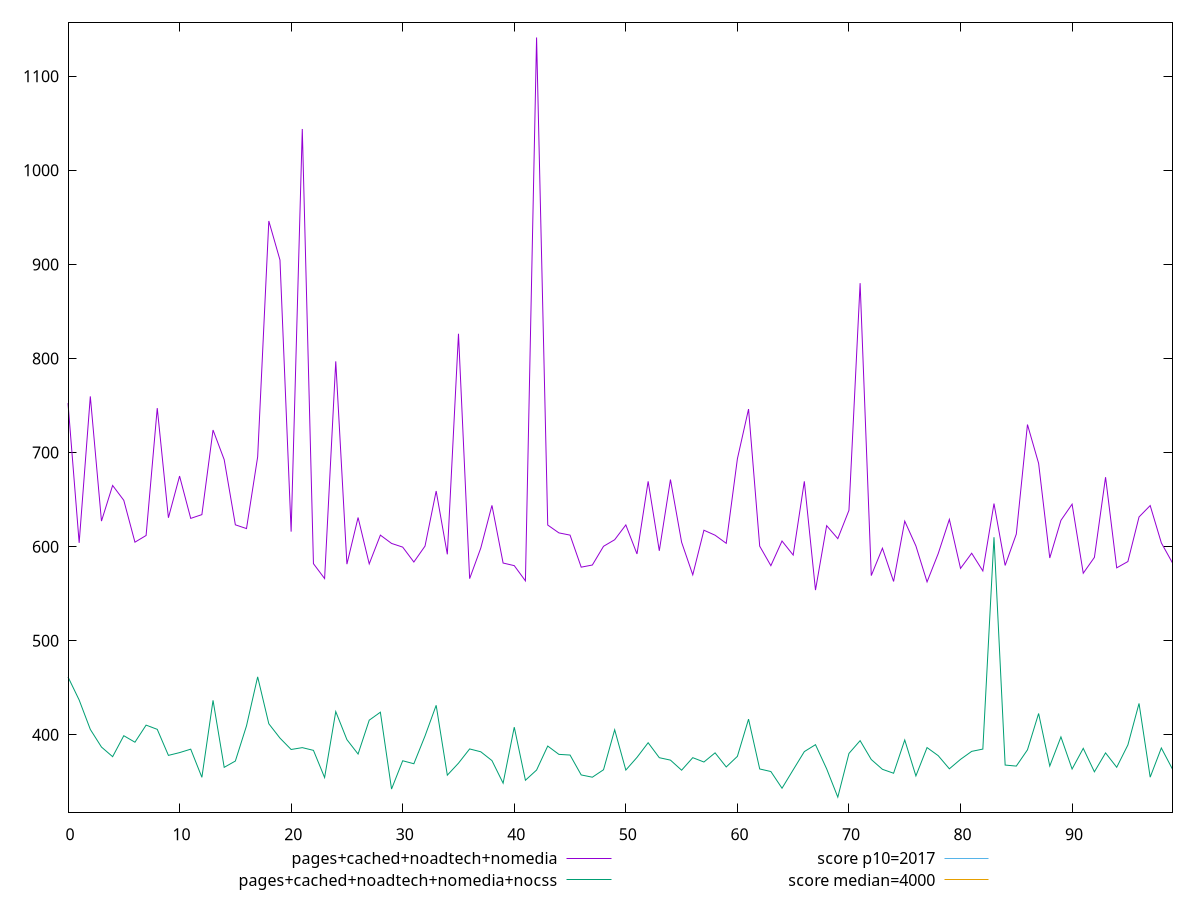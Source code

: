 reset

$pagesCachedNoadtechNomedia <<EOF
0 752.5880000000012
1 604.0880000000008
2 759.760000000001
3 627.160000000001
4 665.0480000000009
5 649.2600000000002
6 604.7640000000008
7 611.8680000000006
8 747.2760000000009
9 630.7080000000008
10 675.0080000000005
11 630.0520000000005
12 634.0600000000004
13 723.9840000000007
14 692.5000000000005
15 623.2040000000006
16 619.2160000000005
17 695.4800000000004
18 946.1760000000002
19 904.6960000000009
20 615.9640000000005
21 1043.988000000001
22 581.9040000000007
23 566.0920000000001
24 796.936000000001
25 581.4160000000005
26 630.9640000000006
27 581.7120000000006
28 612.2520000000007
29 603.440000000001
30 599.5080000000003
31 583.6640000000007
32 600.5880000000008
33 659.116000000001
34 591.8400000000003
35 826.3200000000011
36 565.9880000000006
37 598.5200000000009
38 643.9040000000007
39 582.5880000000002
40 579.8120000000001
41 563.6520000000002
42 1141.2440000000001
43 622.9720000000004
44 614.6400000000006
45 612.2560000000007
46 578.1960000000004
47 580.4760000000007
48 600.3680000000003
49 607.36
50 623.0880000000006
51 592.2400000000002
52 669.4000000000005
53 595.6040000000002
54 671.3480000000006
55 604.6920000000007
56 570.0440000000006
57 617.4600000000008
58 612.1680000000005
59 603.5560000000006
60 693.3760000000007
61 746.2440000000008
62 600.5240000000003
63 579.7920000000001
64 606.0000000000003
65 591.0720000000001
66 669.4160000000006
67 553.8160000000004
68 622.3200000000004
69 608.5240000000001
70 638.6360000000006
71 880.096000000001
72 569.2200000000004
73 598.3360000000006
74 563.0040000000004
75 627.1360000000011
76 600.7720000000004
77 562.5440000000002
78 592.6040000000003
79 628.9680000000004
80 576.8760000000001
81 592.9960000000004
82 574.1719999999997
83 645.7920000000004
84 580.0160000000001
85 613.3800000000006
86 729.7960000000011
87 688.5320000000002
88 587.9280000000002
89 627.9520000000003
90 645.1520000000005
91 571.7640000000004
92 588.6080000000001
93 673.8320000000007
94 577.468
95 584.1680000000007
96 631.5480000000002
97 643.6800000000003
98 604.0040000000004
99 582.6640000000004
EOF

$pagesCachedNoadtechNomediaNocss <<EOF
0 461.5240000000003
1 436.9920000000001
2 405.7080000000001
3 386.98000000000013
4 376.74
5 399.028
6 392.1280000000002
7 410.2639999999999
8 405.8
9 378.116
10 381.05599999999987
11 384.7280000000001
12 354.796
13 436.64799999999997
14 365.4
15 372.09999999999997
16 409.53600000000006
17 461.60400000000044
18 411.7160000000001
19 396.4840000000001
20 384.3840000000001
21 386.35600000000017
22 383.46000000000004
23 354.5520000000001
24 424.6760000000001
25 394.8399999999998
26 379.548
27 415.5519999999999
28 424.0080000000002
29 342.32400000000007
30 372.4039999999999
31 369.232
32 398.7399999999999
33 431.3520000000002
34 357.08799999999997
35 369.836
36 384.97200000000015
37 381.94800000000004
38 372.57999999999987
39 348.584
40 408.1360000000002
41 351.68000000000006
42 362.51199999999994
43 388.03599999999994
44 379.20000000000016
45 378.472
46 357.33200000000005
47 354.9240000000001
48 362.84400000000005
49 405.34
50 362.52
51 375.9679999999999
52 391.572
53 375.6519999999999
54 373.0799999999999
55 362.364
56 375.6919999999999
57 371.07200000000023
58 380.81600000000014
59 365.808
60 377.088
61 416.648
62 363.6759999999998
63 360.96399999999994
64 343.20399999999984
65 362.75200000000007
66 382.1320000000001
67 389.496
68 363.808
69 333.7199999999999
70 380.2000000000001
71 393.78400000000005
72 373.72
73 363.324
74 359.132
75 394.4920000000001
76 356.2840000000001
77 386.41600000000005
78 377.8200000000001
79 363.84399999999994
80 373.88799999999986
81 382.384
82 384.80400000000014
83 610.0320000000004
84 367.82400000000007
85 366.7400000000001
86 384.01199999999994
87 422.65200000000004
88 366.79599999999994
89 397.768
90 363.62
91 385.588
92 360.648
93 380.7520000000001
94 365.46799999999996
95 389.18000000000006
96 433.33599999999996
97 354.948
98 385.9759999999997
99 363.4479999999999
EOF

set key outside below
set xrange [0:99]
set yrange [317.5695199999999:1157.3944800000002]
set trange [317.5695199999999:1157.3944800000002]
set terminal svg size 640, 520 enhanced background rgb 'white'
set output "report_00026_2021-02-22T21:38:55.199Z/mainthread-work-breakdown/comparison/line/3_vs_4.svg"

plot $pagesCachedNoadtechNomedia title "pages+cached+noadtech+nomedia" with line, \
     $pagesCachedNoadtechNomediaNocss title "pages+cached+noadtech+nomedia+nocss" with line, \
     2017 title "score p10=2017", \
     4000 title "score median=4000"

reset
